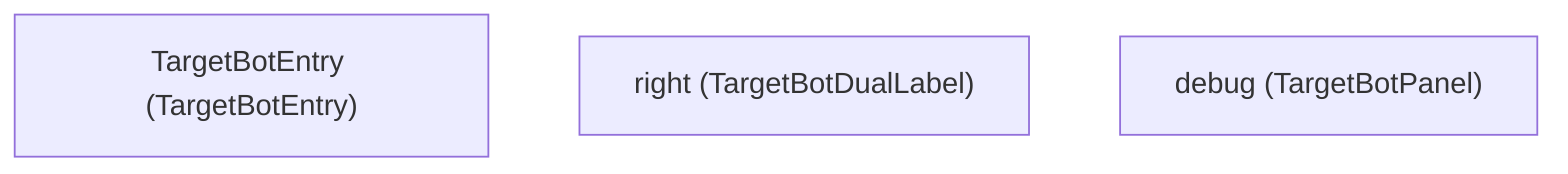 graph TD
    W0["TargetBotEntry (TargetBotEntry)"]
    W1["right (TargetBotDualLabel)"]
    W2["debug (TargetBotPanel)"]